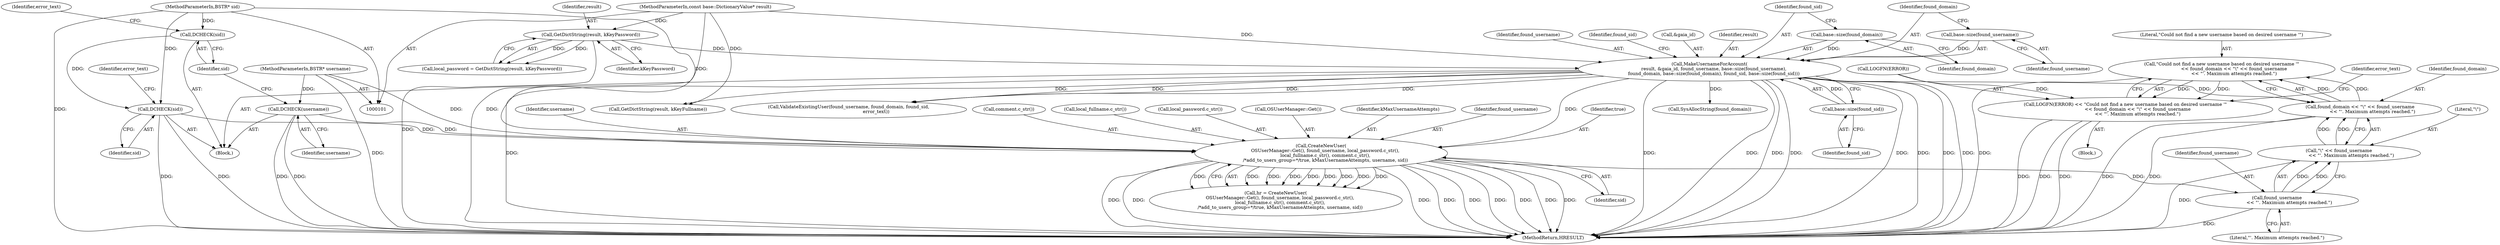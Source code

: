 digraph "1_Chrome_2440e872debd68ae7c2a8bf9ddb34df2cce378cd_0@API" {
"1000246" [label="(Call,\"Could not find a new username based on desired username '\"\n                 << found_domain << \"\\\" << found_username\n                 << \"'. Maximum attempts reached.\")"];
"1000248" [label="(Call,found_domain << \"\\\" << found_username\n                 << \"'. Maximum attempts reached.\")"];
"1000134" [label="(Call,MakeUsernameForAccount(\n      result, &gaia_id, found_username, base::size(found_username),\n      found_domain, base::size(found_domain), found_sid, base::size(found_sid)))"];
"1000127" [label="(Call,GetDictString(result, kKeyPassword))"];
"1000102" [label="(MethodParameterIn,const base::DictionaryValue* result)"];
"1000139" [label="(Call,base::size(found_username))"];
"1000142" [label="(Call,base::size(found_domain))"];
"1000145" [label="(Call,base::size(found_sid))"];
"1000250" [label="(Call,\"\\\" << found_username\n                 << \"'. Maximum attempts reached.\")"];
"1000252" [label="(Call,found_username\n                 << \"'. Maximum attempts reached.\")"];
"1000227" [label="(Call,CreateNewUser(\n      OSUserManager::Get(), found_username, local_password.c_str(),\n      local_fullname.c_str(), comment.c_str(),\n      /*add_to_users_group=*/true, kMaxUsernameAttempts, username, sid))"];
"1000112" [label="(Call,DCHECK(username))"];
"1000104" [label="(MethodParameterIn,BSTR* username)"];
"1000118" [label="(Call,DCHECK(sid))"];
"1000114" [label="(Call,DCHECK(sid))"];
"1000105" [label="(MethodParameterIn,BSTR* sid)"];
"1000243" [label="(Call,LOGFN(ERROR) << \"Could not find a new username based on desired username '\"\n                 << found_domain << \"\\\" << found_username\n                 << \"'. Maximum attempts reached.\")"];
"1000128" [label="(Identifier,result)"];
"1000135" [label="(Identifier,result)"];
"1000142" [label="(Call,base::size(found_domain))"];
"1000220" [label="(Call,GetDictString(result, kKeyFullname))"];
"1000246" [label="(Call,\"Could not find a new username based on desired username '\"\n                 << found_domain << \"\\\" << found_username\n                 << \"'. Maximum attempts reached.\")"];
"1000138" [label="(Identifier,found_username)"];
"1000227" [label="(Call,CreateNewUser(\n      OSUserManager::Get(), found_username, local_password.c_str(),\n      local_fullname.c_str(), comment.c_str(),\n      /*add_to_users_group=*/true, kMaxUsernameAttempts, username, sid))"];
"1000254" [label="(Literal,\"'. Maximum attempts reached.\")"];
"1000228" [label="(Call,OSUserManager::Get())"];
"1000234" [label="(Identifier,kMaxUsernameAttempts)"];
"1000112" [label="(Call,DCHECK(username))"];
"1000119" [label="(Identifier,sid)"];
"1000149" [label="(Identifier,found_sid)"];
"1000249" [label="(Identifier,found_domain)"];
"1000253" [label="(Identifier,found_username)"];
"1000229" [label="(Identifier,found_username)"];
"1000117" [label="(Identifier,error_text)"];
"1000155" [label="(Call,ValidateExistingUser(found_username, found_domain, found_sid,\n                                      error_text))"];
"1000236" [label="(Identifier,sid)"];
"1000122" [label="(Identifier,error_text)"];
"1000139" [label="(Call,base::size(found_username))"];
"1000113" [label="(Identifier,username)"];
"1000233" [label="(Identifier,true)"];
"1000225" [label="(Call,hr = CreateNewUser(\n      OSUserManager::Get(), found_username, local_password.c_str(),\n      local_fullname.c_str(), comment.c_str(),\n      /*add_to_users_group=*/true, kMaxUsernameAttempts, username, sid))"];
"1000140" [label="(Identifier,found_username)"];
"1000257" [label="(Identifier,error_text)"];
"1000145" [label="(Call,base::size(found_sid))"];
"1000252" [label="(Call,found_username\n                 << \"'. Maximum attempts reached.\")"];
"1000235" [label="(Identifier,username)"];
"1000262" [label="(Call,SysAllocString(found_domain))"];
"1000244" [label="(Call,LOGFN(ERROR))"];
"1000125" [label="(Call,local_password = GetDictString(result, kKeyPassword))"];
"1000243" [label="(Call,LOGFN(ERROR) << \"Could not find a new username based on desired username '\"\n                 << found_domain << \"\\\" << found_username\n                 << \"'. Maximum attempts reached.\")"];
"1000104" [label="(MethodParameterIn,BSTR* username)"];
"1000144" [label="(Identifier,found_sid)"];
"1000242" [label="(Block,)"];
"1000250" [label="(Call,\"\\\" << found_username\n                 << \"'. Maximum attempts reached.\")"];
"1000107" [label="(Block,)"];
"1000248" [label="(Call,found_domain << \"\\\" << found_username\n                 << \"'. Maximum attempts reached.\")"];
"1000143" [label="(Identifier,found_domain)"];
"1000232" [label="(Call,comment.c_str())"];
"1000127" [label="(Call,GetDictString(result, kKeyPassword))"];
"1000118" [label="(Call,DCHECK(sid))"];
"1000115" [label="(Identifier,sid)"];
"1000146" [label="(Identifier,found_sid)"];
"1000141" [label="(Identifier,found_domain)"];
"1000231" [label="(Call,local_fullname.c_str())"];
"1000114" [label="(Call,DCHECK(sid))"];
"1000230" [label="(Call,local_password.c_str())"];
"1000105" [label="(MethodParameterIn,BSTR* sid)"];
"1000247" [label="(Literal,\"Could not find a new username based on desired username '\")"];
"1000266" [label="(MethodReturn,HRESULT)"];
"1000136" [label="(Call,&gaia_id)"];
"1000129" [label="(Identifier,kKeyPassword)"];
"1000134" [label="(Call,MakeUsernameForAccount(\n      result, &gaia_id, found_username, base::size(found_username),\n      found_domain, base::size(found_domain), found_sid, base::size(found_sid)))"];
"1000102" [label="(MethodParameterIn,const base::DictionaryValue* result)"];
"1000251" [label="(Literal,\"\\\")"];
"1000246" -> "1000243"  [label="AST: "];
"1000246" -> "1000248"  [label="CFG: "];
"1000247" -> "1000246"  [label="AST: "];
"1000248" -> "1000246"  [label="AST: "];
"1000243" -> "1000246"  [label="CFG: "];
"1000246" -> "1000266"  [label="DDG: "];
"1000246" -> "1000243"  [label="DDG: "];
"1000246" -> "1000243"  [label="DDG: "];
"1000248" -> "1000246"  [label="DDG: "];
"1000248" -> "1000246"  [label="DDG: "];
"1000248" -> "1000250"  [label="CFG: "];
"1000249" -> "1000248"  [label="AST: "];
"1000250" -> "1000248"  [label="AST: "];
"1000248" -> "1000266"  [label="DDG: "];
"1000248" -> "1000266"  [label="DDG: "];
"1000134" -> "1000248"  [label="DDG: "];
"1000250" -> "1000248"  [label="DDG: "];
"1000250" -> "1000248"  [label="DDG: "];
"1000134" -> "1000107"  [label="AST: "];
"1000134" -> "1000145"  [label="CFG: "];
"1000135" -> "1000134"  [label="AST: "];
"1000136" -> "1000134"  [label="AST: "];
"1000138" -> "1000134"  [label="AST: "];
"1000139" -> "1000134"  [label="AST: "];
"1000141" -> "1000134"  [label="AST: "];
"1000142" -> "1000134"  [label="AST: "];
"1000144" -> "1000134"  [label="AST: "];
"1000145" -> "1000134"  [label="AST: "];
"1000149" -> "1000134"  [label="CFG: "];
"1000134" -> "1000266"  [label="DDG: "];
"1000134" -> "1000266"  [label="DDG: "];
"1000134" -> "1000266"  [label="DDG: "];
"1000134" -> "1000266"  [label="DDG: "];
"1000134" -> "1000266"  [label="DDG: "];
"1000134" -> "1000266"  [label="DDG: "];
"1000134" -> "1000266"  [label="DDG: "];
"1000134" -> "1000266"  [label="DDG: "];
"1000134" -> "1000266"  [label="DDG: "];
"1000127" -> "1000134"  [label="DDG: "];
"1000102" -> "1000134"  [label="DDG: "];
"1000139" -> "1000134"  [label="DDG: "];
"1000142" -> "1000134"  [label="DDG: "];
"1000145" -> "1000134"  [label="DDG: "];
"1000134" -> "1000155"  [label="DDG: "];
"1000134" -> "1000155"  [label="DDG: "];
"1000134" -> "1000155"  [label="DDG: "];
"1000134" -> "1000220"  [label="DDG: "];
"1000134" -> "1000227"  [label="DDG: "];
"1000134" -> "1000262"  [label="DDG: "];
"1000127" -> "1000125"  [label="AST: "];
"1000127" -> "1000129"  [label="CFG: "];
"1000128" -> "1000127"  [label="AST: "];
"1000129" -> "1000127"  [label="AST: "];
"1000125" -> "1000127"  [label="CFG: "];
"1000127" -> "1000266"  [label="DDG: "];
"1000127" -> "1000125"  [label="DDG: "];
"1000127" -> "1000125"  [label="DDG: "];
"1000102" -> "1000127"  [label="DDG: "];
"1000102" -> "1000101"  [label="AST: "];
"1000102" -> "1000266"  [label="DDG: "];
"1000102" -> "1000220"  [label="DDG: "];
"1000139" -> "1000140"  [label="CFG: "];
"1000140" -> "1000139"  [label="AST: "];
"1000141" -> "1000139"  [label="CFG: "];
"1000142" -> "1000143"  [label="CFG: "];
"1000143" -> "1000142"  [label="AST: "];
"1000144" -> "1000142"  [label="CFG: "];
"1000145" -> "1000146"  [label="CFG: "];
"1000146" -> "1000145"  [label="AST: "];
"1000250" -> "1000252"  [label="CFG: "];
"1000251" -> "1000250"  [label="AST: "];
"1000252" -> "1000250"  [label="AST: "];
"1000250" -> "1000266"  [label="DDG: "];
"1000252" -> "1000250"  [label="DDG: "];
"1000252" -> "1000250"  [label="DDG: "];
"1000252" -> "1000254"  [label="CFG: "];
"1000253" -> "1000252"  [label="AST: "];
"1000254" -> "1000252"  [label="AST: "];
"1000252" -> "1000266"  [label="DDG: "];
"1000227" -> "1000252"  [label="DDG: "];
"1000227" -> "1000225"  [label="AST: "];
"1000227" -> "1000236"  [label="CFG: "];
"1000228" -> "1000227"  [label="AST: "];
"1000229" -> "1000227"  [label="AST: "];
"1000230" -> "1000227"  [label="AST: "];
"1000231" -> "1000227"  [label="AST: "];
"1000232" -> "1000227"  [label="AST: "];
"1000233" -> "1000227"  [label="AST: "];
"1000234" -> "1000227"  [label="AST: "];
"1000235" -> "1000227"  [label="AST: "];
"1000236" -> "1000227"  [label="AST: "];
"1000225" -> "1000227"  [label="CFG: "];
"1000227" -> "1000266"  [label="DDG: "];
"1000227" -> "1000266"  [label="DDG: "];
"1000227" -> "1000266"  [label="DDG: "];
"1000227" -> "1000266"  [label="DDG: "];
"1000227" -> "1000266"  [label="DDG: "];
"1000227" -> "1000266"  [label="DDG: "];
"1000227" -> "1000266"  [label="DDG: "];
"1000227" -> "1000266"  [label="DDG: "];
"1000227" -> "1000266"  [label="DDG: "];
"1000227" -> "1000225"  [label="DDG: "];
"1000227" -> "1000225"  [label="DDG: "];
"1000227" -> "1000225"  [label="DDG: "];
"1000227" -> "1000225"  [label="DDG: "];
"1000227" -> "1000225"  [label="DDG: "];
"1000227" -> "1000225"  [label="DDG: "];
"1000227" -> "1000225"  [label="DDG: "];
"1000227" -> "1000225"  [label="DDG: "];
"1000227" -> "1000225"  [label="DDG: "];
"1000112" -> "1000227"  [label="DDG: "];
"1000104" -> "1000227"  [label="DDG: "];
"1000118" -> "1000227"  [label="DDG: "];
"1000105" -> "1000227"  [label="DDG: "];
"1000112" -> "1000107"  [label="AST: "];
"1000112" -> "1000113"  [label="CFG: "];
"1000113" -> "1000112"  [label="AST: "];
"1000115" -> "1000112"  [label="CFG: "];
"1000112" -> "1000266"  [label="DDG: "];
"1000112" -> "1000266"  [label="DDG: "];
"1000104" -> "1000112"  [label="DDG: "];
"1000104" -> "1000101"  [label="AST: "];
"1000104" -> "1000266"  [label="DDG: "];
"1000118" -> "1000107"  [label="AST: "];
"1000118" -> "1000119"  [label="CFG: "];
"1000119" -> "1000118"  [label="AST: "];
"1000122" -> "1000118"  [label="CFG: "];
"1000118" -> "1000266"  [label="DDG: "];
"1000118" -> "1000266"  [label="DDG: "];
"1000114" -> "1000118"  [label="DDG: "];
"1000105" -> "1000118"  [label="DDG: "];
"1000114" -> "1000107"  [label="AST: "];
"1000114" -> "1000115"  [label="CFG: "];
"1000115" -> "1000114"  [label="AST: "];
"1000117" -> "1000114"  [label="CFG: "];
"1000105" -> "1000114"  [label="DDG: "];
"1000105" -> "1000101"  [label="AST: "];
"1000105" -> "1000266"  [label="DDG: "];
"1000243" -> "1000242"  [label="AST: "];
"1000244" -> "1000243"  [label="AST: "];
"1000257" -> "1000243"  [label="CFG: "];
"1000243" -> "1000266"  [label="DDG: "];
"1000243" -> "1000266"  [label="DDG: "];
"1000243" -> "1000266"  [label="DDG: "];
"1000244" -> "1000243"  [label="DDG: "];
}
